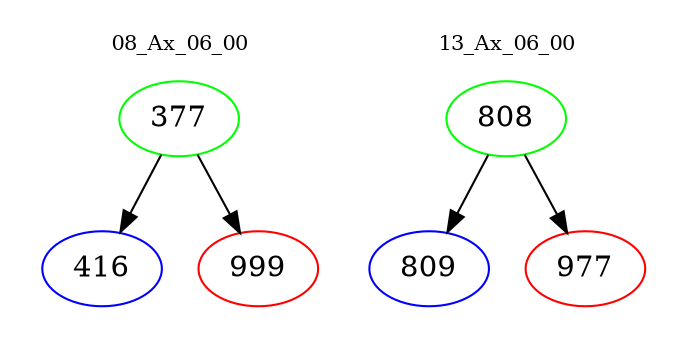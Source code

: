 digraph{
subgraph cluster_0 {
color = white
label = "08_Ax_06_00";
fontsize=10;
T0_377 [label="377", color="green"]
T0_377 -> T0_416 [color="black"]
T0_416 [label="416", color="blue"]
T0_377 -> T0_999 [color="black"]
T0_999 [label="999", color="red"]
}
subgraph cluster_1 {
color = white
label = "13_Ax_06_00";
fontsize=10;
T1_808 [label="808", color="green"]
T1_808 -> T1_809 [color="black"]
T1_809 [label="809", color="blue"]
T1_808 -> T1_977 [color="black"]
T1_977 [label="977", color="red"]
}
}

